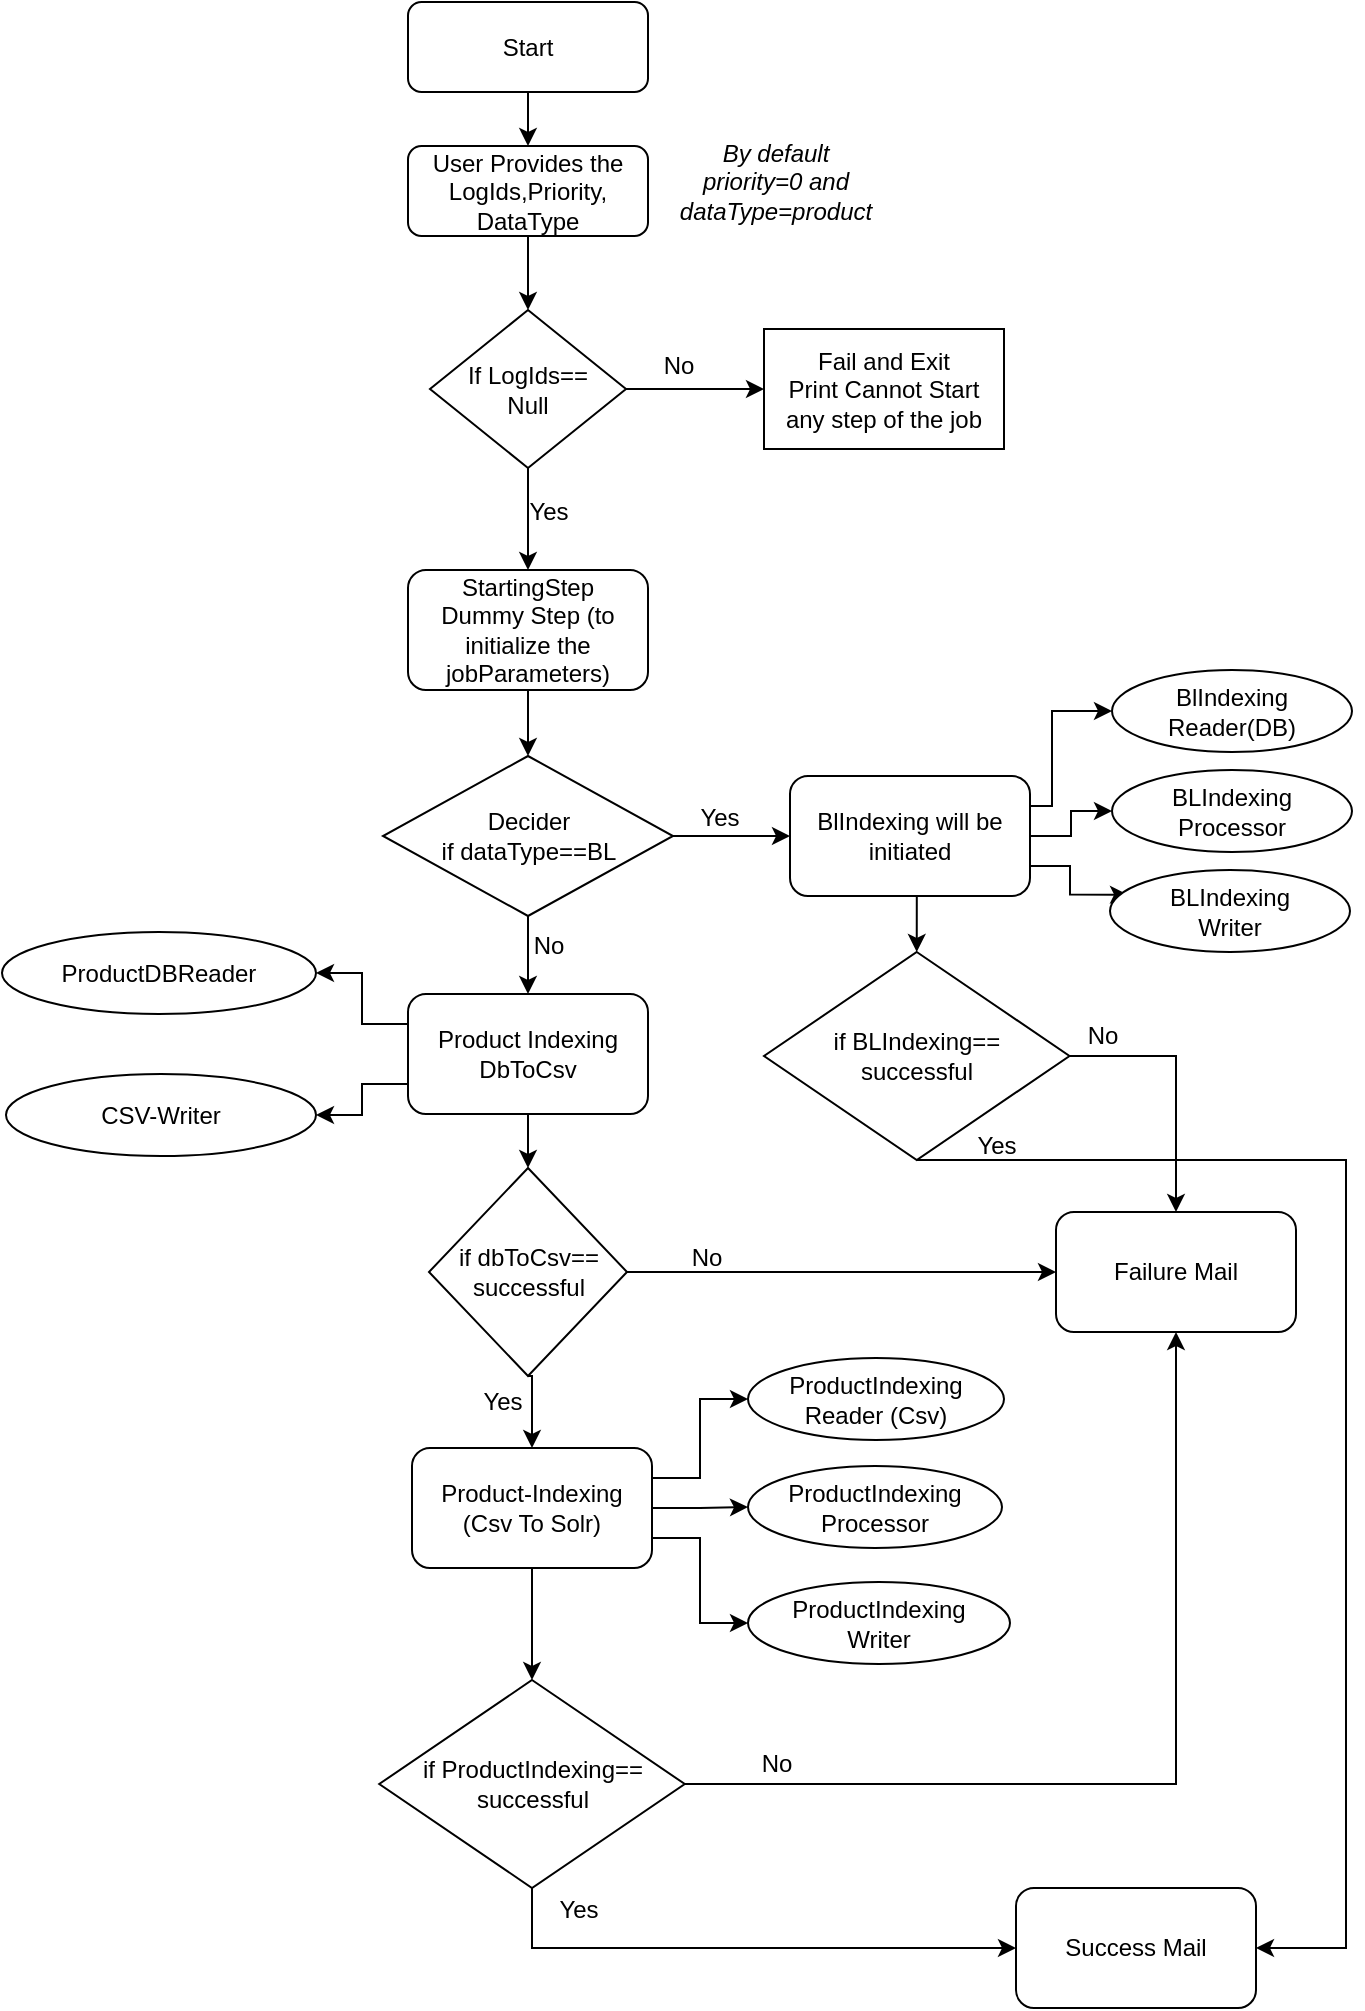 <mxfile version="21.7.5" type="github">
  <diagram id="C5RBs43oDa-KdzZeNtuy" name="Page-1">
    <mxGraphModel dx="1059" dy="671" grid="0" gridSize="10" guides="1" tooltips="1" connect="1" arrows="1" fold="1" page="1" pageScale="1" pageWidth="827" pageHeight="1169" math="0" shadow="0">
      <root>
        <mxCell id="WIyWlLk6GJQsqaUBKTNV-0" />
        <mxCell id="WIyWlLk6GJQsqaUBKTNV-1" parent="WIyWlLk6GJQsqaUBKTNV-0" />
        <mxCell id="dll8_rj09az58H-58eIl-68" style="edgeStyle=orthogonalEdgeStyle;rounded=0;orthogonalLoop=1;jettySize=auto;html=1;exitX=0.5;exitY=1;exitDx=0;exitDy=0;entryX=0.5;entryY=0;entryDx=0;entryDy=0;" edge="1" parent="WIyWlLk6GJQsqaUBKTNV-1" source="dll8_rj09az58H-58eIl-65" target="dll8_rj09az58H-58eIl-67">
          <mxGeometry relative="1" as="geometry" />
        </mxCell>
        <mxCell id="dll8_rj09az58H-58eIl-65" value="StartingStep&lt;br&gt;Dummy Step (to initialize the jobParameters)" style="rounded=1;whiteSpace=wrap;html=1;" vertex="1" parent="WIyWlLk6GJQsqaUBKTNV-1">
          <mxGeometry x="277" y="324" width="120" height="60" as="geometry" />
        </mxCell>
        <mxCell id="dll8_rj09az58H-58eIl-71" style="edgeStyle=orthogonalEdgeStyle;rounded=0;orthogonalLoop=1;jettySize=auto;html=1;entryX=0;entryY=0.5;entryDx=0;entryDy=0;" edge="1" parent="WIyWlLk6GJQsqaUBKTNV-1" source="dll8_rj09az58H-58eIl-67" target="dll8_rj09az58H-58eIl-70">
          <mxGeometry relative="1" as="geometry" />
        </mxCell>
        <mxCell id="dll8_rj09az58H-58eIl-88" style="edgeStyle=orthogonalEdgeStyle;rounded=0;orthogonalLoop=1;jettySize=auto;html=1;exitX=0.5;exitY=1;exitDx=0;exitDy=0;entryX=0.5;entryY=0;entryDx=0;entryDy=0;" edge="1" parent="WIyWlLk6GJQsqaUBKTNV-1" source="dll8_rj09az58H-58eIl-67" target="dll8_rj09az58H-58eIl-86">
          <mxGeometry relative="1" as="geometry" />
        </mxCell>
        <mxCell id="dll8_rj09az58H-58eIl-67" value="Decider&lt;br&gt;if dataType==BL" style="rhombus;whiteSpace=wrap;html=1;" vertex="1" parent="WIyWlLk6GJQsqaUBKTNV-1">
          <mxGeometry x="264.5" y="417" width="145" height="80" as="geometry" />
        </mxCell>
        <mxCell id="dll8_rj09az58H-58eIl-78" style="edgeStyle=orthogonalEdgeStyle;rounded=0;orthogonalLoop=1;jettySize=auto;html=1;exitX=1;exitY=0.25;exitDx=0;exitDy=0;entryX=0;entryY=0.5;entryDx=0;entryDy=0;" edge="1" parent="WIyWlLk6GJQsqaUBKTNV-1" source="dll8_rj09az58H-58eIl-70" target="dll8_rj09az58H-58eIl-73">
          <mxGeometry relative="1" as="geometry">
            <Array as="points">
              <mxPoint x="599" y="442" />
              <mxPoint x="599" y="394" />
            </Array>
          </mxGeometry>
        </mxCell>
        <mxCell id="dll8_rj09az58H-58eIl-82" style="edgeStyle=orthogonalEdgeStyle;rounded=0;orthogonalLoop=1;jettySize=auto;html=1;exitX=1;exitY=0.5;exitDx=0;exitDy=0;entryX=0;entryY=0.5;entryDx=0;entryDy=0;" edge="1" parent="WIyWlLk6GJQsqaUBKTNV-1" source="dll8_rj09az58H-58eIl-70" target="dll8_rj09az58H-58eIl-75">
          <mxGeometry relative="1" as="geometry" />
        </mxCell>
        <mxCell id="dll8_rj09az58H-58eIl-83" style="edgeStyle=orthogonalEdgeStyle;rounded=0;orthogonalLoop=1;jettySize=auto;html=1;exitX=1;exitY=0.75;exitDx=0;exitDy=0;entryX=0.075;entryY=0.301;entryDx=0;entryDy=0;entryPerimeter=0;" edge="1" parent="WIyWlLk6GJQsqaUBKTNV-1" source="dll8_rj09az58H-58eIl-70" target="dll8_rj09az58H-58eIl-74">
          <mxGeometry relative="1" as="geometry" />
        </mxCell>
        <mxCell id="dll8_rj09az58H-58eIl-124" style="edgeStyle=orthogonalEdgeStyle;rounded=0;orthogonalLoop=1;jettySize=auto;html=1;exitX=0.5;exitY=1;exitDx=0;exitDy=0;entryX=0.5;entryY=0;entryDx=0;entryDy=0;" edge="1" parent="WIyWlLk6GJQsqaUBKTNV-1" source="dll8_rj09az58H-58eIl-70" target="dll8_rj09az58H-58eIl-123">
          <mxGeometry relative="1" as="geometry" />
        </mxCell>
        <mxCell id="dll8_rj09az58H-58eIl-70" value="BlIndexing will be initiated" style="rounded=1;whiteSpace=wrap;html=1;" vertex="1" parent="WIyWlLk6GJQsqaUBKTNV-1">
          <mxGeometry x="468" y="427" width="120" height="60" as="geometry" />
        </mxCell>
        <mxCell id="dll8_rj09az58H-58eIl-73" value="BlIndexing&lt;br&gt;Reader(DB)" style="ellipse;whiteSpace=wrap;html=1;" vertex="1" parent="WIyWlLk6GJQsqaUBKTNV-1">
          <mxGeometry x="629" y="374" width="120" height="41" as="geometry" />
        </mxCell>
        <mxCell id="dll8_rj09az58H-58eIl-74" value="BLIndexing&lt;br&gt;Writer" style="ellipse;whiteSpace=wrap;html=1;" vertex="1" parent="WIyWlLk6GJQsqaUBKTNV-1">
          <mxGeometry x="628" y="474" width="120" height="41" as="geometry" />
        </mxCell>
        <mxCell id="dll8_rj09az58H-58eIl-75" value="BLIndexing&lt;br&gt;Processor" style="ellipse;whiteSpace=wrap;html=1;" vertex="1" parent="WIyWlLk6GJQsqaUBKTNV-1">
          <mxGeometry x="629" y="424" width="120" height="41" as="geometry" />
        </mxCell>
        <mxCell id="dll8_rj09az58H-58eIl-76" style="edgeStyle=orthogonalEdgeStyle;rounded=0;orthogonalLoop=1;jettySize=auto;html=1;exitX=0.5;exitY=1;exitDx=0;exitDy=0;" edge="1" parent="WIyWlLk6GJQsqaUBKTNV-1" source="dll8_rj09az58H-58eIl-75" target="dll8_rj09az58H-58eIl-75">
          <mxGeometry relative="1" as="geometry" />
        </mxCell>
        <mxCell id="dll8_rj09az58H-58eIl-84" value="Yes" style="text;html=1;strokeColor=none;fillColor=none;align=center;verticalAlign=middle;whiteSpace=wrap;rounded=0;" vertex="1" parent="WIyWlLk6GJQsqaUBKTNV-1">
          <mxGeometry x="403" y="433" width="60" height="30" as="geometry" />
        </mxCell>
        <mxCell id="dll8_rj09az58H-58eIl-90" style="edgeStyle=orthogonalEdgeStyle;rounded=0;orthogonalLoop=1;jettySize=auto;html=1;exitX=0.5;exitY=1;exitDx=0;exitDy=0;entryX=0.5;entryY=0;entryDx=0;entryDy=0;" edge="1" parent="WIyWlLk6GJQsqaUBKTNV-1" source="dll8_rj09az58H-58eIl-86" target="dll8_rj09az58H-58eIl-89">
          <mxGeometry relative="1" as="geometry" />
        </mxCell>
        <mxCell id="dll8_rj09az58H-58eIl-98" style="edgeStyle=orthogonalEdgeStyle;rounded=0;orthogonalLoop=1;jettySize=auto;html=1;exitX=0;exitY=0.25;exitDx=0;exitDy=0;entryX=1;entryY=0.5;entryDx=0;entryDy=0;" edge="1" parent="WIyWlLk6GJQsqaUBKTNV-1" source="dll8_rj09az58H-58eIl-86" target="dll8_rj09az58H-58eIl-94">
          <mxGeometry relative="1" as="geometry" />
        </mxCell>
        <mxCell id="dll8_rj09az58H-58eIl-99" style="edgeStyle=orthogonalEdgeStyle;rounded=0;orthogonalLoop=1;jettySize=auto;html=1;exitX=0;exitY=0.75;exitDx=0;exitDy=0;entryX=1;entryY=0.5;entryDx=0;entryDy=0;" edge="1" parent="WIyWlLk6GJQsqaUBKTNV-1" source="dll8_rj09az58H-58eIl-86" target="dll8_rj09az58H-58eIl-95">
          <mxGeometry relative="1" as="geometry" />
        </mxCell>
        <mxCell id="dll8_rj09az58H-58eIl-86" value="Product Indexing&lt;br&gt;DbToCsv" style="rounded=1;whiteSpace=wrap;html=1;" vertex="1" parent="WIyWlLk6GJQsqaUBKTNV-1">
          <mxGeometry x="277" y="536" width="120" height="60" as="geometry" />
        </mxCell>
        <mxCell id="dll8_rj09az58H-58eIl-107" style="edgeStyle=orthogonalEdgeStyle;rounded=0;orthogonalLoop=1;jettySize=auto;html=1;exitX=1;exitY=0.5;exitDx=0;exitDy=0;entryX=0;entryY=0.5;entryDx=0;entryDy=0;" edge="1" parent="WIyWlLk6GJQsqaUBKTNV-1" source="dll8_rj09az58H-58eIl-89" target="dll8_rj09az58H-58eIl-111">
          <mxGeometry relative="1" as="geometry">
            <mxPoint x="570.0" y="645.333" as="targetPoint" />
          </mxGeometry>
        </mxCell>
        <mxCell id="dll8_rj09az58H-58eIl-113" style="edgeStyle=orthogonalEdgeStyle;rounded=0;orthogonalLoop=1;jettySize=auto;html=1;exitX=0.5;exitY=1;exitDx=0;exitDy=0;entryX=0.5;entryY=0;entryDx=0;entryDy=0;" edge="1" parent="WIyWlLk6GJQsqaUBKTNV-1" source="dll8_rj09az58H-58eIl-89" target="dll8_rj09az58H-58eIl-92">
          <mxGeometry relative="1" as="geometry" />
        </mxCell>
        <mxCell id="dll8_rj09az58H-58eIl-89" value="if dbToCsv==&lt;br&gt;successful" style="rhombus;whiteSpace=wrap;html=1;" vertex="1" parent="WIyWlLk6GJQsqaUBKTNV-1">
          <mxGeometry x="287.5" y="623" width="99" height="104" as="geometry" />
        </mxCell>
        <mxCell id="dll8_rj09az58H-58eIl-104" style="edgeStyle=orthogonalEdgeStyle;rounded=0;orthogonalLoop=1;jettySize=auto;html=1;exitX=1;exitY=0.25;exitDx=0;exitDy=0;entryX=0;entryY=0.5;entryDx=0;entryDy=0;" edge="1" parent="WIyWlLk6GJQsqaUBKTNV-1" source="dll8_rj09az58H-58eIl-92" target="dll8_rj09az58H-58eIl-100">
          <mxGeometry relative="1" as="geometry" />
        </mxCell>
        <mxCell id="dll8_rj09az58H-58eIl-105" style="edgeStyle=orthogonalEdgeStyle;rounded=0;orthogonalLoop=1;jettySize=auto;html=1;exitX=1;exitY=0.5;exitDx=0;exitDy=0;entryX=0;entryY=0.5;entryDx=0;entryDy=0;" edge="1" parent="WIyWlLk6GJQsqaUBKTNV-1" source="dll8_rj09az58H-58eIl-92" target="dll8_rj09az58H-58eIl-102">
          <mxGeometry relative="1" as="geometry" />
        </mxCell>
        <mxCell id="dll8_rj09az58H-58eIl-106" style="edgeStyle=orthogonalEdgeStyle;rounded=0;orthogonalLoop=1;jettySize=auto;html=1;exitX=1;exitY=0.75;exitDx=0;exitDy=0;entryX=0;entryY=0.5;entryDx=0;entryDy=0;" edge="1" parent="WIyWlLk6GJQsqaUBKTNV-1" source="dll8_rj09az58H-58eIl-92" target="dll8_rj09az58H-58eIl-101">
          <mxGeometry relative="1" as="geometry" />
        </mxCell>
        <mxCell id="dll8_rj09az58H-58eIl-115" style="edgeStyle=orthogonalEdgeStyle;rounded=0;orthogonalLoop=1;jettySize=auto;html=1;exitX=0.5;exitY=1;exitDx=0;exitDy=0;entryX=0.5;entryY=0;entryDx=0;entryDy=0;" edge="1" parent="WIyWlLk6GJQsqaUBKTNV-1" source="dll8_rj09az58H-58eIl-92" target="dll8_rj09az58H-58eIl-114">
          <mxGeometry relative="1" as="geometry" />
        </mxCell>
        <mxCell id="dll8_rj09az58H-58eIl-92" value="Product-Indexing&lt;br&gt;(Csv To Solr)" style="rounded=1;whiteSpace=wrap;html=1;" vertex="1" parent="WIyWlLk6GJQsqaUBKTNV-1">
          <mxGeometry x="279" y="763" width="120" height="60" as="geometry" />
        </mxCell>
        <mxCell id="dll8_rj09az58H-58eIl-94" value="ProductDBReader" style="ellipse;whiteSpace=wrap;html=1;" vertex="1" parent="WIyWlLk6GJQsqaUBKTNV-1">
          <mxGeometry x="74" y="505" width="157" height="41" as="geometry" />
        </mxCell>
        <mxCell id="dll8_rj09az58H-58eIl-95" value="CSV-Writer" style="ellipse;whiteSpace=wrap;html=1;" vertex="1" parent="WIyWlLk6GJQsqaUBKTNV-1">
          <mxGeometry x="76" y="576" width="155" height="41" as="geometry" />
        </mxCell>
        <mxCell id="dll8_rj09az58H-58eIl-97" style="edgeStyle=orthogonalEdgeStyle;rounded=0;orthogonalLoop=1;jettySize=auto;html=1;exitX=0.5;exitY=1;exitDx=0;exitDy=0;" edge="1" parent="WIyWlLk6GJQsqaUBKTNV-1">
          <mxGeometry relative="1" as="geometry">
            <mxPoint x="183" y="592" as="sourcePoint" />
            <mxPoint x="183" y="592" as="targetPoint" />
          </mxGeometry>
        </mxCell>
        <mxCell id="dll8_rj09az58H-58eIl-100" value="ProductIndexing&lt;br&gt;Reader (Csv)" style="ellipse;whiteSpace=wrap;html=1;" vertex="1" parent="WIyWlLk6GJQsqaUBKTNV-1">
          <mxGeometry x="447" y="718" width="128" height="41" as="geometry" />
        </mxCell>
        <mxCell id="dll8_rj09az58H-58eIl-101" value="ProductIndexing&lt;br&gt;Writer" style="ellipse;whiteSpace=wrap;html=1;" vertex="1" parent="WIyWlLk6GJQsqaUBKTNV-1">
          <mxGeometry x="447" y="830" width="131" height="41" as="geometry" />
        </mxCell>
        <mxCell id="dll8_rj09az58H-58eIl-102" value="ProductIndexing&lt;br&gt;Processor" style="ellipse;whiteSpace=wrap;html=1;" vertex="1" parent="WIyWlLk6GJQsqaUBKTNV-1">
          <mxGeometry x="447" y="772" width="127" height="41" as="geometry" />
        </mxCell>
        <mxCell id="dll8_rj09az58H-58eIl-103" style="edgeStyle=orthogonalEdgeStyle;rounded=0;orthogonalLoop=1;jettySize=auto;html=1;exitX=0.5;exitY=1;exitDx=0;exitDy=0;" edge="1" parent="WIyWlLk6GJQsqaUBKTNV-1" source="dll8_rj09az58H-58eIl-102" target="dll8_rj09az58H-58eIl-102">
          <mxGeometry relative="1" as="geometry" />
        </mxCell>
        <mxCell id="dll8_rj09az58H-58eIl-108" value="No" style="text;html=1;align=center;verticalAlign=middle;resizable=0;points=[];autosize=1;strokeColor=none;fillColor=none;" vertex="1" parent="WIyWlLk6GJQsqaUBKTNV-1">
          <mxGeometry x="409.5" y="655" width="33" height="26" as="geometry" />
        </mxCell>
        <mxCell id="dll8_rj09az58H-58eIl-109" value="Yes" style="text;html=1;align=center;verticalAlign=middle;resizable=0;points=[];autosize=1;strokeColor=none;fillColor=none;" vertex="1" parent="WIyWlLk6GJQsqaUBKTNV-1">
          <mxGeometry x="305" y="727" width="38" height="26" as="geometry" />
        </mxCell>
        <mxCell id="dll8_rj09az58H-58eIl-110" value="No" style="text;html=1;align=center;verticalAlign=middle;resizable=0;points=[];autosize=1;strokeColor=none;fillColor=none;" vertex="1" parent="WIyWlLk6GJQsqaUBKTNV-1">
          <mxGeometry x="330" y="499" width="33" height="26" as="geometry" />
        </mxCell>
        <mxCell id="dll8_rj09az58H-58eIl-111" value="Failure Mail" style="rounded=1;whiteSpace=wrap;html=1;" vertex="1" parent="WIyWlLk6GJQsqaUBKTNV-1">
          <mxGeometry x="601" y="645" width="120" height="60" as="geometry" />
        </mxCell>
        <mxCell id="dll8_rj09az58H-58eIl-116" style="edgeStyle=orthogonalEdgeStyle;rounded=0;orthogonalLoop=1;jettySize=auto;html=1;exitX=1;exitY=0.5;exitDx=0;exitDy=0;entryX=0.5;entryY=1;entryDx=0;entryDy=0;" edge="1" parent="WIyWlLk6GJQsqaUBKTNV-1" source="dll8_rj09az58H-58eIl-114" target="dll8_rj09az58H-58eIl-111">
          <mxGeometry relative="1" as="geometry" />
        </mxCell>
        <mxCell id="dll8_rj09az58H-58eIl-129" style="edgeStyle=orthogonalEdgeStyle;rounded=0;orthogonalLoop=1;jettySize=auto;html=1;exitX=0.5;exitY=1;exitDx=0;exitDy=0;entryX=0;entryY=0.5;entryDx=0;entryDy=0;" edge="1" parent="WIyWlLk6GJQsqaUBKTNV-1" source="dll8_rj09az58H-58eIl-114" target="dll8_rj09az58H-58eIl-119">
          <mxGeometry relative="1" as="geometry" />
        </mxCell>
        <mxCell id="dll8_rj09az58H-58eIl-114" value="if ProductIndexing==&lt;br&gt;successful" style="rhombus;whiteSpace=wrap;html=1;" vertex="1" parent="WIyWlLk6GJQsqaUBKTNV-1">
          <mxGeometry x="262.63" y="879" width="152.75" height="104" as="geometry" />
        </mxCell>
        <mxCell id="dll8_rj09az58H-58eIl-117" value="No" style="text;html=1;align=center;verticalAlign=middle;resizable=0;points=[];autosize=1;strokeColor=none;fillColor=none;" vertex="1" parent="WIyWlLk6GJQsqaUBKTNV-1">
          <mxGeometry x="444" y="908" width="33" height="26" as="geometry" />
        </mxCell>
        <mxCell id="dll8_rj09az58H-58eIl-119" value="Success Mail" style="rounded=1;whiteSpace=wrap;html=1;" vertex="1" parent="WIyWlLk6GJQsqaUBKTNV-1">
          <mxGeometry x="581" y="983" width="120" height="60" as="geometry" />
        </mxCell>
        <mxCell id="dll8_rj09az58H-58eIl-125" style="edgeStyle=orthogonalEdgeStyle;rounded=0;orthogonalLoop=1;jettySize=auto;html=1;exitX=1;exitY=0.5;exitDx=0;exitDy=0;entryX=0.5;entryY=0;entryDx=0;entryDy=0;" edge="1" parent="WIyWlLk6GJQsqaUBKTNV-1" source="dll8_rj09az58H-58eIl-123" target="dll8_rj09az58H-58eIl-111">
          <mxGeometry relative="1" as="geometry" />
        </mxCell>
        <mxCell id="dll8_rj09az58H-58eIl-133" style="edgeStyle=orthogonalEdgeStyle;rounded=0;orthogonalLoop=1;jettySize=auto;html=1;exitX=0.5;exitY=1;exitDx=0;exitDy=0;entryX=1;entryY=0.5;entryDx=0;entryDy=0;" edge="1" parent="WIyWlLk6GJQsqaUBKTNV-1" source="dll8_rj09az58H-58eIl-123" target="dll8_rj09az58H-58eIl-119">
          <mxGeometry relative="1" as="geometry">
            <mxPoint x="746" y="1013" as="targetPoint" />
            <Array as="points">
              <mxPoint x="746" y="619" />
              <mxPoint x="746" y="1013" />
            </Array>
          </mxGeometry>
        </mxCell>
        <mxCell id="dll8_rj09az58H-58eIl-123" value="if BLIndexing==&lt;br&gt;successful" style="rhombus;whiteSpace=wrap;html=1;" vertex="1" parent="WIyWlLk6GJQsqaUBKTNV-1">
          <mxGeometry x="455" y="515" width="152.75" height="104" as="geometry" />
        </mxCell>
        <mxCell id="dll8_rj09az58H-58eIl-126" value="No" style="text;html=1;align=center;verticalAlign=middle;resizable=0;points=[];autosize=1;strokeColor=none;fillColor=none;" vertex="1" parent="WIyWlLk6GJQsqaUBKTNV-1">
          <mxGeometry x="607.5" y="544" width="33" height="26" as="geometry" />
        </mxCell>
        <mxCell id="dll8_rj09az58H-58eIl-131" value="Yes" style="text;html=1;align=center;verticalAlign=middle;resizable=0;points=[];autosize=1;strokeColor=none;fillColor=none;" vertex="1" parent="WIyWlLk6GJQsqaUBKTNV-1">
          <mxGeometry x="343" y="981" width="38" height="26" as="geometry" />
        </mxCell>
        <mxCell id="dll8_rj09az58H-58eIl-132" value="Yes" style="text;html=1;align=center;verticalAlign=middle;resizable=0;points=[];autosize=1;strokeColor=none;fillColor=none;" vertex="1" parent="WIyWlLk6GJQsqaUBKTNV-1">
          <mxGeometry x="552" y="599" width="38" height="26" as="geometry" />
        </mxCell>
        <mxCell id="dll8_rj09az58H-58eIl-136" value="" style="edgeStyle=orthogonalEdgeStyle;rounded=0;orthogonalLoop=1;jettySize=auto;html=1;" edge="1" parent="WIyWlLk6GJQsqaUBKTNV-1" source="dll8_rj09az58H-58eIl-134" target="dll8_rj09az58H-58eIl-135">
          <mxGeometry relative="1" as="geometry" />
        </mxCell>
        <mxCell id="dll8_rj09az58H-58eIl-134" value="Start" style="rounded=1;whiteSpace=wrap;html=1;" vertex="1" parent="WIyWlLk6GJQsqaUBKTNV-1">
          <mxGeometry x="277" y="40" width="120" height="45" as="geometry" />
        </mxCell>
        <mxCell id="dll8_rj09az58H-58eIl-139" style="edgeStyle=orthogonalEdgeStyle;rounded=0;orthogonalLoop=1;jettySize=auto;html=1;exitX=0.5;exitY=1;exitDx=0;exitDy=0;entryX=0.5;entryY=0;entryDx=0;entryDy=0;" edge="1" parent="WIyWlLk6GJQsqaUBKTNV-1" source="dll8_rj09az58H-58eIl-135" target="dll8_rj09az58H-58eIl-138">
          <mxGeometry relative="1" as="geometry" />
        </mxCell>
        <mxCell id="dll8_rj09az58H-58eIl-135" value="User Provides the LogIds,Priority, DataType" style="rounded=1;whiteSpace=wrap;html=1;" vertex="1" parent="WIyWlLk6GJQsqaUBKTNV-1">
          <mxGeometry x="277" y="112" width="120" height="45" as="geometry" />
        </mxCell>
        <mxCell id="dll8_rj09az58H-58eIl-140" style="edgeStyle=orthogonalEdgeStyle;rounded=0;orthogonalLoop=1;jettySize=auto;html=1;exitX=0.5;exitY=1;exitDx=0;exitDy=0;entryX=0.5;entryY=0;entryDx=0;entryDy=0;" edge="1" parent="WIyWlLk6GJQsqaUBKTNV-1" source="dll8_rj09az58H-58eIl-138" target="dll8_rj09az58H-58eIl-65">
          <mxGeometry relative="1" as="geometry" />
        </mxCell>
        <mxCell id="dll8_rj09az58H-58eIl-143" value="" style="edgeStyle=orthogonalEdgeStyle;rounded=0;orthogonalLoop=1;jettySize=auto;html=1;" edge="1" parent="WIyWlLk6GJQsqaUBKTNV-1" source="dll8_rj09az58H-58eIl-138" target="dll8_rj09az58H-58eIl-142">
          <mxGeometry relative="1" as="geometry" />
        </mxCell>
        <mxCell id="dll8_rj09az58H-58eIl-138" value="If LogIds==&lt;br&gt;Null" style="rhombus;whiteSpace=wrap;html=1;" vertex="1" parent="WIyWlLk6GJQsqaUBKTNV-1">
          <mxGeometry x="288" y="194" width="98" height="79" as="geometry" />
        </mxCell>
        <mxCell id="dll8_rj09az58H-58eIl-142" value="Fail and Exit&lt;br&gt;Print Cannot Start any step of the job" style="whiteSpace=wrap;html=1;" vertex="1" parent="WIyWlLk6GJQsqaUBKTNV-1">
          <mxGeometry x="455" y="203.5" width="120" height="60" as="geometry" />
        </mxCell>
        <mxCell id="dll8_rj09az58H-58eIl-144" value="No" style="text;html=1;align=center;verticalAlign=middle;resizable=0;points=[];autosize=1;strokeColor=none;fillColor=none;" vertex="1" parent="WIyWlLk6GJQsqaUBKTNV-1">
          <mxGeometry x="395" y="209" width="33" height="26" as="geometry" />
        </mxCell>
        <mxCell id="dll8_rj09az58H-58eIl-145" value="Yes" style="text;html=1;align=center;verticalAlign=middle;resizable=0;points=[];autosize=1;strokeColor=none;fillColor=none;" vertex="1" parent="WIyWlLk6GJQsqaUBKTNV-1">
          <mxGeometry x="328" y="282" width="38" height="26" as="geometry" />
        </mxCell>
        <mxCell id="dll8_rj09az58H-58eIl-146" value="By default priority=0 and dataType=product" style="text;html=1;strokeColor=none;fillColor=none;align=center;verticalAlign=middle;whiteSpace=wrap;rounded=0;fontStyle=2" vertex="1" parent="WIyWlLk6GJQsqaUBKTNV-1">
          <mxGeometry x="430.5" y="115" width="60" height="30" as="geometry" />
        </mxCell>
      </root>
    </mxGraphModel>
  </diagram>
</mxfile>
